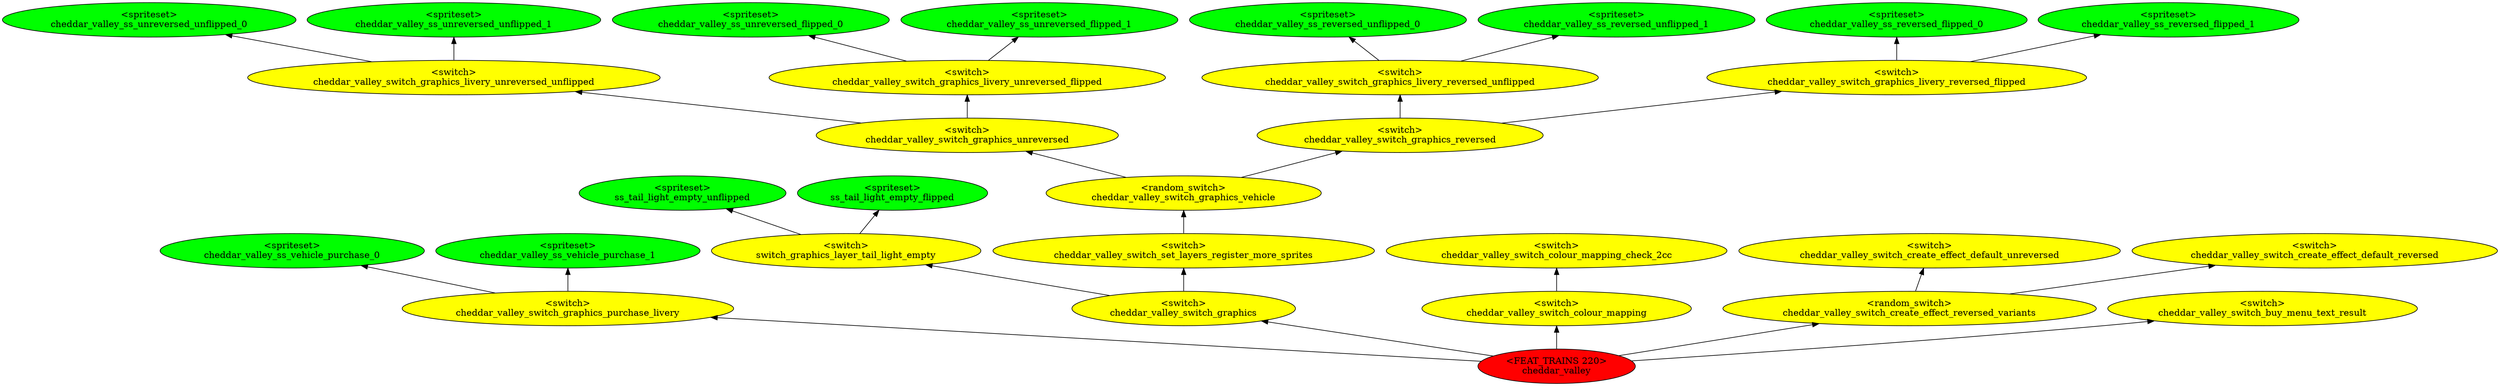 digraph {
rankdir="BT"
ss_tail_light_empty_unflipped [fillcolor=green style="filled" label="<spriteset>\nss_tail_light_empty_unflipped"]
ss_tail_light_empty_flipped [fillcolor=green style="filled" label="<spriteset>\nss_tail_light_empty_flipped"]
switch_graphics_layer_tail_light_empty [fillcolor=yellow style="filled" label="<switch>\nswitch_graphics_layer_tail_light_empty"]
cheddar_valley_ss_unreversed_unflipped_0 [fillcolor=green style="filled" label="<spriteset>\ncheddar_valley_ss_unreversed_unflipped_0"]
cheddar_valley_ss_unreversed_unflipped_1 [fillcolor=green style="filled" label="<spriteset>\ncheddar_valley_ss_unreversed_unflipped_1"]
cheddar_valley_switch_graphics_livery_unreversed_unflipped [fillcolor=yellow style="filled" label="<switch>\ncheddar_valley_switch_graphics_livery_unreversed_unflipped"]
cheddar_valley_ss_unreversed_flipped_0 [fillcolor=green style="filled" label="<spriteset>\ncheddar_valley_ss_unreversed_flipped_0"]
cheddar_valley_ss_unreversed_flipped_1 [fillcolor=green style="filled" label="<spriteset>\ncheddar_valley_ss_unreversed_flipped_1"]
cheddar_valley_switch_graphics_livery_unreversed_flipped [fillcolor=yellow style="filled" label="<switch>\ncheddar_valley_switch_graphics_livery_unreversed_flipped"]
cheddar_valley_switch_graphics_unreversed [fillcolor=yellow style="filled" label="<switch>\ncheddar_valley_switch_graphics_unreversed"]
cheddar_valley_ss_reversed_unflipped_0 [fillcolor=green style="filled" label="<spriteset>\ncheddar_valley_ss_reversed_unflipped_0"]
cheddar_valley_ss_reversed_unflipped_1 [fillcolor=green style="filled" label="<spriteset>\ncheddar_valley_ss_reversed_unflipped_1"]
cheddar_valley_switch_graphics_livery_reversed_unflipped [fillcolor=yellow style="filled" label="<switch>\ncheddar_valley_switch_graphics_livery_reversed_unflipped"]
cheddar_valley_ss_reversed_flipped_0 [fillcolor=green style="filled" label="<spriteset>\ncheddar_valley_ss_reversed_flipped_0"]
cheddar_valley_ss_reversed_flipped_1 [fillcolor=green style="filled" label="<spriteset>\ncheddar_valley_ss_reversed_flipped_1"]
cheddar_valley_switch_graphics_livery_reversed_flipped [fillcolor=yellow style="filled" label="<switch>\ncheddar_valley_switch_graphics_livery_reversed_flipped"]
cheddar_valley_switch_graphics_reversed [fillcolor=yellow style="filled" label="<switch>\ncheddar_valley_switch_graphics_reversed"]
cheddar_valley_switch_graphics_vehicle [fillcolor=yellow style="filled" label="<random_switch>\ncheddar_valley_switch_graphics_vehicle"]
cheddar_valley_ss_vehicle_purchase_0 [fillcolor=green style="filled" label="<spriteset>\ncheddar_valley_ss_vehicle_purchase_0"]
cheddar_valley_ss_vehicle_purchase_1 [fillcolor=green style="filled" label="<spriteset>\ncheddar_valley_ss_vehicle_purchase_1"]
cheddar_valley_switch_graphics_purchase_livery [fillcolor=yellow style="filled" label="<switch>\ncheddar_valley_switch_graphics_purchase_livery"]
cheddar_valley_switch_set_layers_register_more_sprites [fillcolor=yellow style="filled" label="<switch>\ncheddar_valley_switch_set_layers_register_more_sprites"]
cheddar_valley_switch_graphics [fillcolor=yellow style="filled" label="<switch>\ncheddar_valley_switch_graphics"]
cheddar_valley_switch_colour_mapping_check_2cc [fillcolor=yellow style="filled" label="<switch>\ncheddar_valley_switch_colour_mapping_check_2cc"]
cheddar_valley_switch_colour_mapping [fillcolor=yellow style="filled" label="<switch>\ncheddar_valley_switch_colour_mapping"]
cheddar_valley_switch_create_effect_default_unreversed [fillcolor=yellow style="filled" label="<switch>\ncheddar_valley_switch_create_effect_default_unreversed"]
cheddar_valley_switch_create_effect_default_reversed [fillcolor=yellow style="filled" label="<switch>\ncheddar_valley_switch_create_effect_default_reversed"]
cheddar_valley_switch_create_effect_reversed_variants [fillcolor=yellow style="filled" label="<random_switch>\ncheddar_valley_switch_create_effect_reversed_variants"]
cheddar_valley_switch_buy_menu_text_result [fillcolor=yellow style="filled" label="<switch>\ncheddar_valley_switch_buy_menu_text_result"]
cheddar_valley [fillcolor=red style="filled" label="<FEAT_TRAINS 220>\ncheddar_valley"]
cheddar_valley_switch_graphics_unreversed->cheddar_valley_switch_graphics_livery_unreversed_flipped
cheddar_valley_switch_graphics_livery_unreversed_flipped->cheddar_valley_ss_unreversed_flipped_0
cheddar_valley_switch_graphics_livery_reversed_flipped->cheddar_valley_ss_reversed_flipped_0
cheddar_valley_switch_graphics->switch_graphics_layer_tail_light_empty
cheddar_valley_switch_colour_mapping->cheddar_valley_switch_colour_mapping_check_2cc
cheddar_valley->cheddar_valley_switch_graphics
cheddar_valley_switch_graphics_vehicle->cheddar_valley_switch_graphics_reversed
cheddar_valley_switch_set_layers_register_more_sprites->cheddar_valley_switch_graphics_vehicle
cheddar_valley_switch_graphics_reversed->cheddar_valley_switch_graphics_livery_reversed_unflipped
cheddar_valley->cheddar_valley_switch_buy_menu_text_result
switch_graphics_layer_tail_light_empty->ss_tail_light_empty_flipped
cheddar_valley->cheddar_valley_switch_colour_mapping
cheddar_valley_switch_graphics_livery_unreversed_flipped->cheddar_valley_ss_unreversed_flipped_1
cheddar_valley_switch_graphics_livery_unreversed_unflipped->cheddar_valley_ss_unreversed_unflipped_1
cheddar_valley_switch_create_effect_reversed_variants->cheddar_valley_switch_create_effect_default_reversed
cheddar_valley_switch_graphics_purchase_livery->cheddar_valley_ss_vehicle_purchase_0
cheddar_valley->cheddar_valley_switch_create_effect_reversed_variants
cheddar_valley_switch_graphics_livery_reversed_unflipped->cheddar_valley_ss_reversed_unflipped_1
cheddar_valley_switch_graphics_livery_reversed_flipped->cheddar_valley_ss_reversed_flipped_1
cheddar_valley_switch_graphics_purchase_livery->cheddar_valley_ss_vehicle_purchase_1
cheddar_valley_switch_graphics_livery_unreversed_unflipped->cheddar_valley_ss_unreversed_unflipped_0
switch_graphics_layer_tail_light_empty->ss_tail_light_empty_unflipped
cheddar_valley_switch_graphics_unreversed->cheddar_valley_switch_graphics_livery_unreversed_unflipped
cheddar_valley_switch_graphics->cheddar_valley_switch_set_layers_register_more_sprites
cheddar_valley->cheddar_valley_switch_graphics_purchase_livery
cheddar_valley_switch_graphics_livery_reversed_unflipped->cheddar_valley_ss_reversed_unflipped_0
cheddar_valley_switch_create_effect_reversed_variants->cheddar_valley_switch_create_effect_default_unreversed
cheddar_valley_switch_graphics_reversed->cheddar_valley_switch_graphics_livery_reversed_flipped
cheddar_valley_switch_graphics_vehicle->cheddar_valley_switch_graphics_unreversed
}
